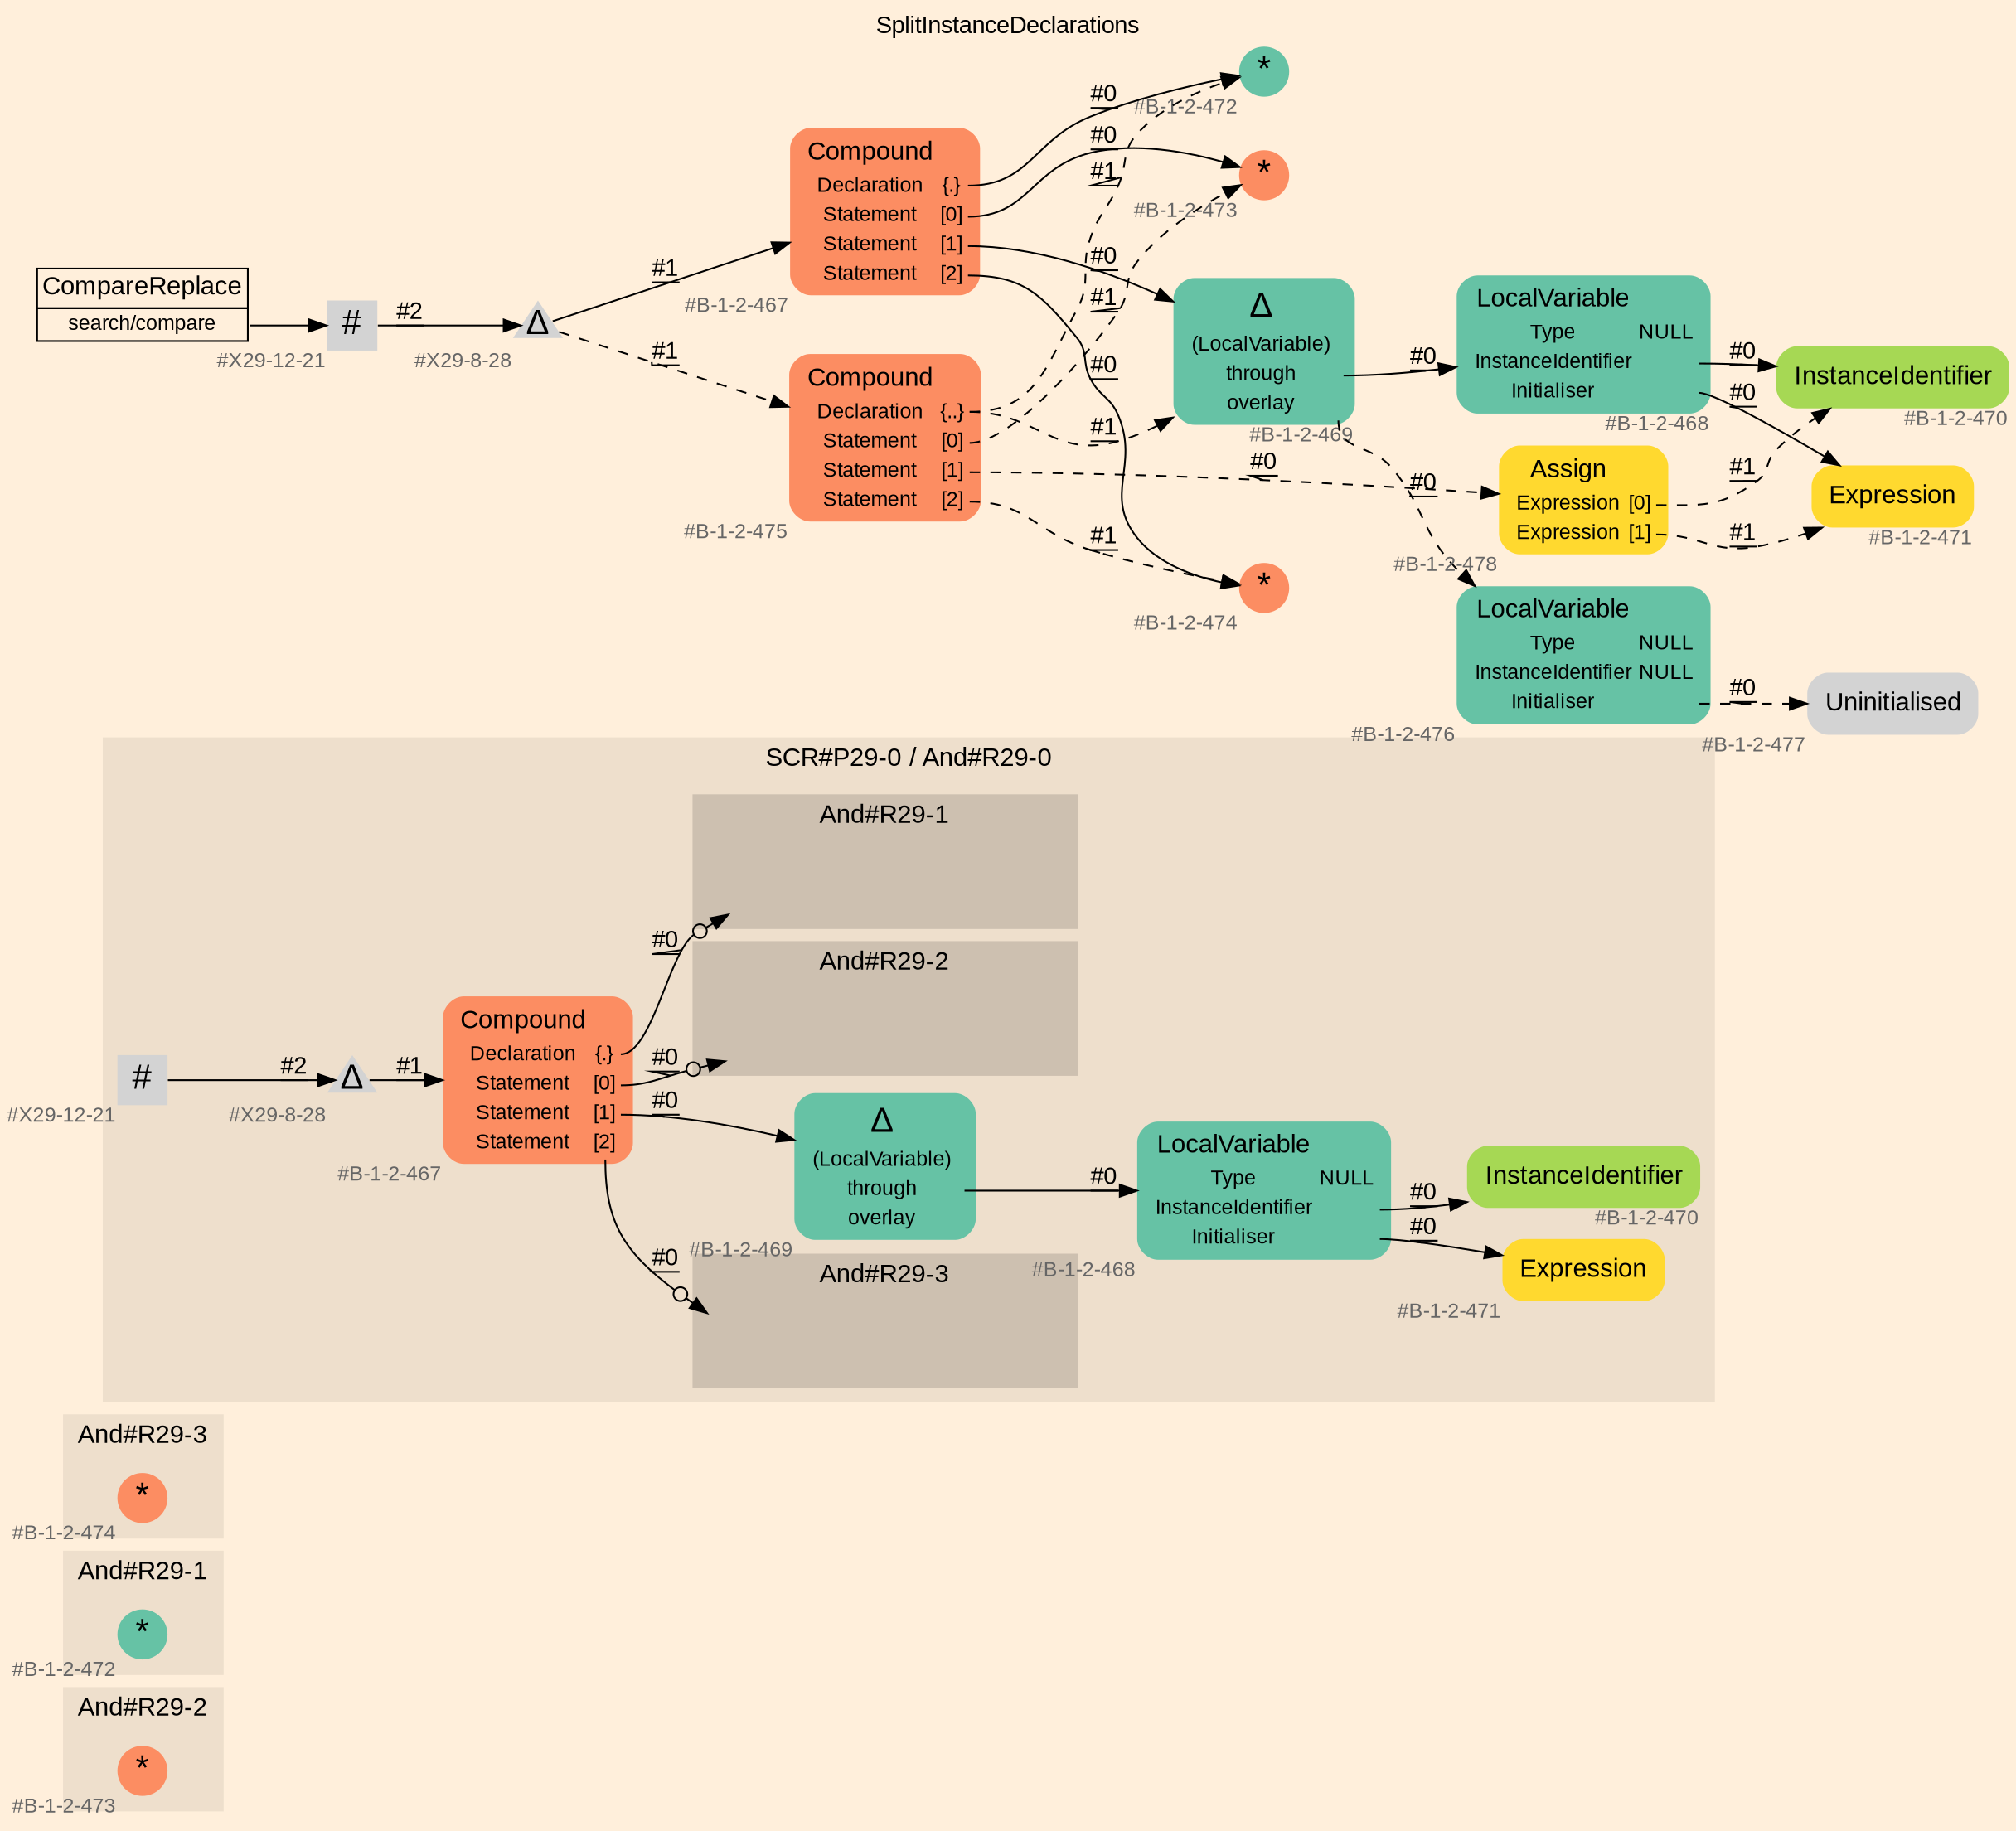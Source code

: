 digraph "SplitInstanceDeclarations" {
label = "SplitInstanceDeclarations"
labelloc = t
graph [
    rankdir = "LR"
    ranksep = 0.3
    bgcolor = antiquewhite1
    color = black
    fontcolor = black
    fontname = "Arial"
];
node [
    fontname = "Arial"
];
edge [
    fontname = "Arial"
];

// -------------------- figure And#R29-2 --------------------
// -------- region And#R29-2 ----------
subgraph "clusterAnd#R29-2" {
    label = "And#R29-2"
    style = "filled"
    color = antiquewhite2
    fontsize = "15"
    // -------- block And#R29-2/#B-1-2-473 ----------
    "And#R29-2/#B-1-2-473" [
        fillcolor = "/set28/2"
        xlabel = "#B-1-2-473"
        fontsize = "12"
        fontcolor = grey40
        shape = "circle"
        label = <<FONT COLOR="black" POINT-SIZE="20">*</FONT>>
        style = "filled"
        penwidth = 0.0
        fixedsize = true
        width = 0.4
        height = 0.4
    ];
    
}


// -------------------- figure And#R29-1 --------------------
// -------- region And#R29-1 ----------
subgraph "clusterAnd#R29-1" {
    label = "And#R29-1"
    style = "filled"
    color = antiquewhite2
    fontsize = "15"
    // -------- block And#R29-1/#B-1-2-472 ----------
    "And#R29-1/#B-1-2-472" [
        fillcolor = "/set28/1"
        xlabel = "#B-1-2-472"
        fontsize = "12"
        fontcolor = grey40
        shape = "circle"
        label = <<FONT COLOR="black" POINT-SIZE="20">*</FONT>>
        style = "filled"
        penwidth = 0.0
        fixedsize = true
        width = 0.4
        height = 0.4
    ];
    
}


// -------------------- figure And#R29-3 --------------------
// -------- region And#R29-3 ----------
subgraph "clusterAnd#R29-3" {
    label = "And#R29-3"
    style = "filled"
    color = antiquewhite2
    fontsize = "15"
    // -------- block And#R29-3/#B-1-2-474 ----------
    "And#R29-3/#B-1-2-474" [
        fillcolor = "/set28/2"
        xlabel = "#B-1-2-474"
        fontsize = "12"
        fontcolor = grey40
        shape = "circle"
        label = <<FONT COLOR="black" POINT-SIZE="20">*</FONT>>
        style = "filled"
        penwidth = 0.0
        fixedsize = true
        width = 0.4
        height = 0.4
    ];
    
}


// -------------------- figure And#R29-0 --------------------
// -------- region And#R29-0 ----------
subgraph "clusterAnd#R29-0" {
    label = "SCR#P29-0 / And#R29-0"
    style = "filled"
    color = antiquewhite2
    fontsize = "15"
    // -------- block And#R29-0/#B-1-2-467 ----------
    "And#R29-0/#B-1-2-467" [
        fillcolor = "/set28/2"
        xlabel = "#B-1-2-467"
        fontsize = "12"
        fontcolor = grey40
        shape = "plaintext"
        label = <<TABLE BORDER="0" CELLBORDER="0" CELLSPACING="0">
         <TR><TD><FONT COLOR="black" POINT-SIZE="15">Compound</FONT></TD></TR>
         <TR><TD><FONT COLOR="black" POINT-SIZE="12">Declaration</FONT></TD><TD PORT="port0"><FONT COLOR="black" POINT-SIZE="12">{.}</FONT></TD></TR>
         <TR><TD><FONT COLOR="black" POINT-SIZE="12">Statement</FONT></TD><TD PORT="port1"><FONT COLOR="black" POINT-SIZE="12">[0]</FONT></TD></TR>
         <TR><TD><FONT COLOR="black" POINT-SIZE="12">Statement</FONT></TD><TD PORT="port2"><FONT COLOR="black" POINT-SIZE="12">[1]</FONT></TD></TR>
         <TR><TD><FONT COLOR="black" POINT-SIZE="12">Statement</FONT></TD><TD PORT="port3"><FONT COLOR="black" POINT-SIZE="12">[2]</FONT></TD></TR>
        </TABLE>>
        style = "rounded,filled"
    ];
    
    // -------- block And#R29-0/#X29-12-21 ----------
    "And#R29-0/#X29-12-21" [
        xlabel = "#X29-12-21"
        fontsize = "12"
        fontcolor = grey40
        shape = "square"
        label = <<FONT COLOR="black" POINT-SIZE="20">#</FONT>>
        style = "filled"
        penwidth = 0.0
        fixedsize = true
        width = 0.4
        height = 0.4
    ];
    
    // -------- block And#R29-0/#B-1-2-469 ----------
    "And#R29-0/#B-1-2-469" [
        fillcolor = "/set28/1"
        xlabel = "#B-1-2-469"
        fontsize = "12"
        fontcolor = grey40
        shape = "plaintext"
        label = <<TABLE BORDER="0" CELLBORDER="0" CELLSPACING="0">
         <TR><TD><FONT COLOR="black" POINT-SIZE="20">Δ</FONT></TD></TR>
         <TR><TD><FONT COLOR="black" POINT-SIZE="12">(LocalVariable)</FONT></TD><TD PORT="port0"></TD></TR>
         <TR><TD><FONT COLOR="black" POINT-SIZE="12">through</FONT></TD><TD PORT="port1"></TD></TR>
         <TR><TD><FONT COLOR="black" POINT-SIZE="12">overlay</FONT></TD><TD PORT="port2"></TD></TR>
        </TABLE>>
        style = "rounded,filled"
    ];
    
    // -------- block And#R29-0/#B-1-2-468 ----------
    "And#R29-0/#B-1-2-468" [
        fillcolor = "/set28/1"
        xlabel = "#B-1-2-468"
        fontsize = "12"
        fontcolor = grey40
        shape = "plaintext"
        label = <<TABLE BORDER="0" CELLBORDER="0" CELLSPACING="0">
         <TR><TD><FONT COLOR="black" POINT-SIZE="15">LocalVariable</FONT></TD></TR>
         <TR><TD><FONT COLOR="black" POINT-SIZE="12">Type</FONT></TD><TD PORT="port0"><FONT COLOR="black" POINT-SIZE="12">NULL</FONT></TD></TR>
         <TR><TD><FONT COLOR="black" POINT-SIZE="12">InstanceIdentifier</FONT></TD><TD PORT="port1"></TD></TR>
         <TR><TD><FONT COLOR="black" POINT-SIZE="12">Initialiser</FONT></TD><TD PORT="port2"></TD></TR>
        </TABLE>>
        style = "rounded,filled"
    ];
    
    // -------- block And#R29-0/#B-1-2-471 ----------
    "And#R29-0/#B-1-2-471" [
        fillcolor = "/set28/6"
        xlabel = "#B-1-2-471"
        fontsize = "12"
        fontcolor = grey40
        shape = "plaintext"
        label = <<TABLE BORDER="0" CELLBORDER="0" CELLSPACING="0">
         <TR><TD><FONT COLOR="black" POINT-SIZE="15">Expression</FONT></TD></TR>
        </TABLE>>
        style = "rounded,filled"
    ];
    
    // -------- block And#R29-0/#B-1-2-470 ----------
    "And#R29-0/#B-1-2-470" [
        fillcolor = "/set28/5"
        xlabel = "#B-1-2-470"
        fontsize = "12"
        fontcolor = grey40
        shape = "plaintext"
        label = <<TABLE BORDER="0" CELLBORDER="0" CELLSPACING="0">
         <TR><TD><FONT COLOR="black" POINT-SIZE="15">InstanceIdentifier</FONT></TD></TR>
        </TABLE>>
        style = "rounded,filled"
    ];
    
    // -------- block And#R29-0/#X29-8-28 ----------
    "And#R29-0/#X29-8-28" [
        xlabel = "#X29-8-28"
        fontsize = "12"
        fontcolor = grey40
        shape = "triangle"
        label = <<FONT COLOR="black" POINT-SIZE="20">Δ</FONT>>
        style = "filled"
        penwidth = 0.0
        fixedsize = true
        width = 0.4
        height = 0.4
    ];
    
    // -------- region And#R29-0/And#R29-1 ----------
    subgraph "clusterAnd#R29-0/And#R29-1" {
        label = "And#R29-1"
        style = "filled"
        color = antiquewhite3
        fontsize = "15"
        // -------- block And#R29-0/And#R29-1/#B-1-2-472 ----------
        "And#R29-0/And#R29-1/#B-1-2-472" [
            fillcolor = "/set28/1"
            xlabel = "#B-1-2-472"
            fontsize = "12"
            fontcolor = grey40
            shape = "none"
            style = "invisible"
        ];
        
    }
    
    // -------- region And#R29-0/And#R29-2 ----------
    subgraph "clusterAnd#R29-0/And#R29-2" {
        label = "And#R29-2"
        style = "filled"
        color = antiquewhite3
        fontsize = "15"
        // -------- block And#R29-0/And#R29-2/#B-1-2-473 ----------
        "And#R29-0/And#R29-2/#B-1-2-473" [
            fillcolor = "/set28/2"
            xlabel = "#B-1-2-473"
            fontsize = "12"
            fontcolor = grey40
            shape = "none"
            style = "invisible"
        ];
        
    }
    
    // -------- region And#R29-0/And#R29-3 ----------
    subgraph "clusterAnd#R29-0/And#R29-3" {
        label = "And#R29-3"
        style = "filled"
        color = antiquewhite3
        fontsize = "15"
        // -------- block And#R29-0/And#R29-3/#B-1-2-474 ----------
        "And#R29-0/And#R29-3/#B-1-2-474" [
            fillcolor = "/set28/2"
            xlabel = "#B-1-2-474"
            fontsize = "12"
            fontcolor = grey40
            shape = "none"
            style = "invisible"
        ];
        
    }
    
}

"And#R29-0/#B-1-2-467":port0 -> "And#R29-0/And#R29-1/#B-1-2-472" [
    arrowhead="normalnoneodot"
    label = "#0"
    decorate = true
    color = black
    fontcolor = black
];

"And#R29-0/#B-1-2-467":port1 -> "And#R29-0/And#R29-2/#B-1-2-473" [
    arrowhead="normalnoneodot"
    label = "#0"
    decorate = true
    color = black
    fontcolor = black
];

"And#R29-0/#B-1-2-467":port2 -> "And#R29-0/#B-1-2-469" [
    label = "#0"
    decorate = true
    color = black
    fontcolor = black
];

"And#R29-0/#B-1-2-467":port3 -> "And#R29-0/And#R29-3/#B-1-2-474" [
    arrowhead="normalnoneodot"
    label = "#0"
    decorate = true
    color = black
    fontcolor = black
];

"And#R29-0/#X29-12-21" -> "And#R29-0/#X29-8-28" [
    label = "#2"
    decorate = true
    color = black
    fontcolor = black
];

"And#R29-0/#B-1-2-469":port1 -> "And#R29-0/#B-1-2-468" [
    label = "#0"
    decorate = true
    color = black
    fontcolor = black
];

"And#R29-0/#B-1-2-468":port1 -> "And#R29-0/#B-1-2-470" [
    label = "#0"
    decorate = true
    color = black
    fontcolor = black
];

"And#R29-0/#B-1-2-468":port2 -> "And#R29-0/#B-1-2-471" [
    label = "#0"
    decorate = true
    color = black
    fontcolor = black
];

"And#R29-0/#X29-8-28" -> "And#R29-0/#B-1-2-467" [
    label = "#1"
    decorate = true
    color = black
    fontcolor = black
];


// -------------------- transformation figure --------------------
// -------- block CR#X29-10-29 ----------
"CR#X29-10-29" [
    fillcolor = antiquewhite1
    fontsize = "12"
    fontcolor = grey40
    shape = "plaintext"
    label = <<TABLE BORDER="0" CELLBORDER="1" CELLSPACING="0">
     <TR><TD><FONT COLOR="black" POINT-SIZE="15">CompareReplace</FONT></TD></TR>
     <TR><TD PORT="port0"><FONT COLOR="black" POINT-SIZE="12">search/compare</FONT></TD></TR>
    </TABLE>>
    style = "filled"
    color = black
];

// -------- block #X29-12-21 ----------
"#X29-12-21" [
    xlabel = "#X29-12-21"
    fontsize = "12"
    fontcolor = grey40
    shape = "square"
    label = <<FONT COLOR="black" POINT-SIZE="20">#</FONT>>
    style = "filled"
    penwidth = 0.0
    fixedsize = true
    width = 0.4
    height = 0.4
];

// -------- block #X29-8-28 ----------
"#X29-8-28" [
    xlabel = "#X29-8-28"
    fontsize = "12"
    fontcolor = grey40
    shape = "triangle"
    label = <<FONT COLOR="black" POINT-SIZE="20">Δ</FONT>>
    style = "filled"
    penwidth = 0.0
    fixedsize = true
    width = 0.4
    height = 0.4
];

// -------- block #B-1-2-467 ----------
"#B-1-2-467" [
    fillcolor = "/set28/2"
    xlabel = "#B-1-2-467"
    fontsize = "12"
    fontcolor = grey40
    shape = "plaintext"
    label = <<TABLE BORDER="0" CELLBORDER="0" CELLSPACING="0">
     <TR><TD><FONT COLOR="black" POINT-SIZE="15">Compound</FONT></TD></TR>
     <TR><TD><FONT COLOR="black" POINT-SIZE="12">Declaration</FONT></TD><TD PORT="port0"><FONT COLOR="black" POINT-SIZE="12">{.}</FONT></TD></TR>
     <TR><TD><FONT COLOR="black" POINT-SIZE="12">Statement</FONT></TD><TD PORT="port1"><FONT COLOR="black" POINT-SIZE="12">[0]</FONT></TD></TR>
     <TR><TD><FONT COLOR="black" POINT-SIZE="12">Statement</FONT></TD><TD PORT="port2"><FONT COLOR="black" POINT-SIZE="12">[1]</FONT></TD></TR>
     <TR><TD><FONT COLOR="black" POINT-SIZE="12">Statement</FONT></TD><TD PORT="port3"><FONT COLOR="black" POINT-SIZE="12">[2]</FONT></TD></TR>
    </TABLE>>
    style = "rounded,filled"
];

// -------- block #B-1-2-472 ----------
"#B-1-2-472" [
    fillcolor = "/set28/1"
    xlabel = "#B-1-2-472"
    fontsize = "12"
    fontcolor = grey40
    shape = "circle"
    label = <<FONT COLOR="black" POINT-SIZE="20">*</FONT>>
    style = "filled"
    penwidth = 0.0
    fixedsize = true
    width = 0.4
    height = 0.4
];

// -------- block #B-1-2-473 ----------
"#B-1-2-473" [
    fillcolor = "/set28/2"
    xlabel = "#B-1-2-473"
    fontsize = "12"
    fontcolor = grey40
    shape = "circle"
    label = <<FONT COLOR="black" POINT-SIZE="20">*</FONT>>
    style = "filled"
    penwidth = 0.0
    fixedsize = true
    width = 0.4
    height = 0.4
];

// -------- block #B-1-2-469 ----------
"#B-1-2-469" [
    fillcolor = "/set28/1"
    xlabel = "#B-1-2-469"
    fontsize = "12"
    fontcolor = grey40
    shape = "plaintext"
    label = <<TABLE BORDER="0" CELLBORDER="0" CELLSPACING="0">
     <TR><TD><FONT COLOR="black" POINT-SIZE="20">Δ</FONT></TD></TR>
     <TR><TD><FONT COLOR="black" POINT-SIZE="12">(LocalVariable)</FONT></TD><TD PORT="port0"></TD></TR>
     <TR><TD><FONT COLOR="black" POINT-SIZE="12">through</FONT></TD><TD PORT="port1"></TD></TR>
     <TR><TD><FONT COLOR="black" POINT-SIZE="12">overlay</FONT></TD><TD PORT="port2"></TD></TR>
    </TABLE>>
    style = "rounded,filled"
];

// -------- block #B-1-2-468 ----------
"#B-1-2-468" [
    fillcolor = "/set28/1"
    xlabel = "#B-1-2-468"
    fontsize = "12"
    fontcolor = grey40
    shape = "plaintext"
    label = <<TABLE BORDER="0" CELLBORDER="0" CELLSPACING="0">
     <TR><TD><FONT COLOR="black" POINT-SIZE="15">LocalVariable</FONT></TD></TR>
     <TR><TD><FONT COLOR="black" POINT-SIZE="12">Type</FONT></TD><TD PORT="port0"><FONT COLOR="black" POINT-SIZE="12">NULL</FONT></TD></TR>
     <TR><TD><FONT COLOR="black" POINT-SIZE="12">InstanceIdentifier</FONT></TD><TD PORT="port1"></TD></TR>
     <TR><TD><FONT COLOR="black" POINT-SIZE="12">Initialiser</FONT></TD><TD PORT="port2"></TD></TR>
    </TABLE>>
    style = "rounded,filled"
];

// -------- block #B-1-2-470 ----------
"#B-1-2-470" [
    fillcolor = "/set28/5"
    xlabel = "#B-1-2-470"
    fontsize = "12"
    fontcolor = grey40
    shape = "plaintext"
    label = <<TABLE BORDER="0" CELLBORDER="0" CELLSPACING="0">
     <TR><TD><FONT COLOR="black" POINT-SIZE="15">InstanceIdentifier</FONT></TD></TR>
    </TABLE>>
    style = "rounded,filled"
];

// -------- block #B-1-2-471 ----------
"#B-1-2-471" [
    fillcolor = "/set28/6"
    xlabel = "#B-1-2-471"
    fontsize = "12"
    fontcolor = grey40
    shape = "plaintext"
    label = <<TABLE BORDER="0" CELLBORDER="0" CELLSPACING="0">
     <TR><TD><FONT COLOR="black" POINT-SIZE="15">Expression</FONT></TD></TR>
    </TABLE>>
    style = "rounded,filled"
];

// -------- block #B-1-2-476 ----------
"#B-1-2-476" [
    fillcolor = "/set28/1"
    xlabel = "#B-1-2-476"
    fontsize = "12"
    fontcolor = grey40
    shape = "plaintext"
    label = <<TABLE BORDER="0" CELLBORDER="0" CELLSPACING="0">
     <TR><TD><FONT COLOR="black" POINT-SIZE="15">LocalVariable</FONT></TD></TR>
     <TR><TD><FONT COLOR="black" POINT-SIZE="12">Type</FONT></TD><TD PORT="port0"><FONT COLOR="black" POINT-SIZE="12">NULL</FONT></TD></TR>
     <TR><TD><FONT COLOR="black" POINT-SIZE="12">InstanceIdentifier</FONT></TD><TD PORT="port1"><FONT COLOR="black" POINT-SIZE="12">NULL</FONT></TD></TR>
     <TR><TD><FONT COLOR="black" POINT-SIZE="12">Initialiser</FONT></TD><TD PORT="port2"></TD></TR>
    </TABLE>>
    style = "rounded,filled"
];

// -------- block #B-1-2-477 ----------
"#B-1-2-477" [
    xlabel = "#B-1-2-477"
    fontsize = "12"
    fontcolor = grey40
    shape = "plaintext"
    label = <<TABLE BORDER="0" CELLBORDER="0" CELLSPACING="0">
     <TR><TD><FONT COLOR="black" POINT-SIZE="15">Uninitialised</FONT></TD></TR>
    </TABLE>>
    style = "rounded,filled"
];

// -------- block #B-1-2-474 ----------
"#B-1-2-474" [
    fillcolor = "/set28/2"
    xlabel = "#B-1-2-474"
    fontsize = "12"
    fontcolor = grey40
    shape = "circle"
    label = <<FONT COLOR="black" POINT-SIZE="20">*</FONT>>
    style = "filled"
    penwidth = 0.0
    fixedsize = true
    width = 0.4
    height = 0.4
];

// -------- block #B-1-2-475 ----------
"#B-1-2-475" [
    fillcolor = "/set28/2"
    xlabel = "#B-1-2-475"
    fontsize = "12"
    fontcolor = grey40
    shape = "plaintext"
    label = <<TABLE BORDER="0" CELLBORDER="0" CELLSPACING="0">
     <TR><TD><FONT COLOR="black" POINT-SIZE="15">Compound</FONT></TD></TR>
     <TR><TD><FONT COLOR="black" POINT-SIZE="12">Declaration</FONT></TD><TD PORT="port0"><FONT COLOR="black" POINT-SIZE="12">{..}</FONT></TD></TR>
     <TR><TD><FONT COLOR="black" POINT-SIZE="12">Statement</FONT></TD><TD PORT="port1"><FONT COLOR="black" POINT-SIZE="12">[0]</FONT></TD></TR>
     <TR><TD><FONT COLOR="black" POINT-SIZE="12">Statement</FONT></TD><TD PORT="port2"><FONT COLOR="black" POINT-SIZE="12">[1]</FONT></TD></TR>
     <TR><TD><FONT COLOR="black" POINT-SIZE="12">Statement</FONT></TD><TD PORT="port3"><FONT COLOR="black" POINT-SIZE="12">[2]</FONT></TD></TR>
    </TABLE>>
    style = "rounded,filled"
];

// -------- block #B-1-2-478 ----------
"#B-1-2-478" [
    fillcolor = "/set28/6"
    xlabel = "#B-1-2-478"
    fontsize = "12"
    fontcolor = grey40
    shape = "plaintext"
    label = <<TABLE BORDER="0" CELLBORDER="0" CELLSPACING="0">
     <TR><TD><FONT COLOR="black" POINT-SIZE="15">Assign</FONT></TD></TR>
     <TR><TD><FONT COLOR="black" POINT-SIZE="12">Expression</FONT></TD><TD PORT="port0"><FONT COLOR="black" POINT-SIZE="12">[0]</FONT></TD></TR>
     <TR><TD><FONT COLOR="black" POINT-SIZE="12">Expression</FONT></TD><TD PORT="port1"><FONT COLOR="black" POINT-SIZE="12">[1]</FONT></TD></TR>
    </TABLE>>
    style = "rounded,filled"
];

"CR#X29-10-29":port0 -> "#X29-12-21" [
    label = ""
    decorate = true
    color = black
    fontcolor = black
];

"#X29-12-21" -> "#X29-8-28" [
    label = "#2"
    decorate = true
    color = black
    fontcolor = black
];

"#X29-8-28" -> "#B-1-2-467" [
    label = "#1"
    decorate = true
    color = black
    fontcolor = black
];

"#X29-8-28" -> "#B-1-2-475" [
    style="dashed"
    label = "#1"
    decorate = true
    color = black
    fontcolor = black
];

"#B-1-2-467":port0 -> "#B-1-2-472" [
    label = "#0"
    decorate = true
    color = black
    fontcolor = black
];

"#B-1-2-467":port1 -> "#B-1-2-473" [
    label = "#0"
    decorate = true
    color = black
    fontcolor = black
];

"#B-1-2-467":port2 -> "#B-1-2-469" [
    label = "#0"
    decorate = true
    color = black
    fontcolor = black
];

"#B-1-2-467":port3 -> "#B-1-2-474" [
    label = "#0"
    decorate = true
    color = black
    fontcolor = black
];

"#B-1-2-469":port1 -> "#B-1-2-468" [
    label = "#0"
    decorate = true
    color = black
    fontcolor = black
];

"#B-1-2-469":port2 -> "#B-1-2-476" [
    style="dashed"
    label = "#0"
    decorate = true
    color = black
    fontcolor = black
];

"#B-1-2-468":port1 -> "#B-1-2-470" [
    label = "#0"
    decorate = true
    color = black
    fontcolor = black
];

"#B-1-2-468":port2 -> "#B-1-2-471" [
    label = "#0"
    decorate = true
    color = black
    fontcolor = black
];

"#B-1-2-476":port2 -> "#B-1-2-477" [
    style="dashed"
    label = "#0"
    decorate = true
    color = black
    fontcolor = black
];

"#B-1-2-475":port0 -> "#B-1-2-469" [
    style="dashed"
    label = "#1"
    decorate = true
    color = black
    fontcolor = black
];

"#B-1-2-475":port0 -> "#B-1-2-472" [
    style="dashed"
    label = "#1"
    decorate = true
    color = black
    fontcolor = black
];

"#B-1-2-475":port1 -> "#B-1-2-473" [
    style="dashed"
    label = "#1"
    decorate = true
    color = black
    fontcolor = black
];

"#B-1-2-475":port2 -> "#B-1-2-478" [
    style="dashed"
    label = "#0"
    decorate = true
    color = black
    fontcolor = black
];

"#B-1-2-475":port3 -> "#B-1-2-474" [
    style="dashed"
    label = "#1"
    decorate = true
    color = black
    fontcolor = black
];

"#B-1-2-478":port0 -> "#B-1-2-470" [
    style="dashed"
    label = "#1"
    decorate = true
    color = black
    fontcolor = black
];

"#B-1-2-478":port1 -> "#B-1-2-471" [
    style="dashed"
    label = "#1"
    decorate = true
    color = black
    fontcolor = black
];


}
